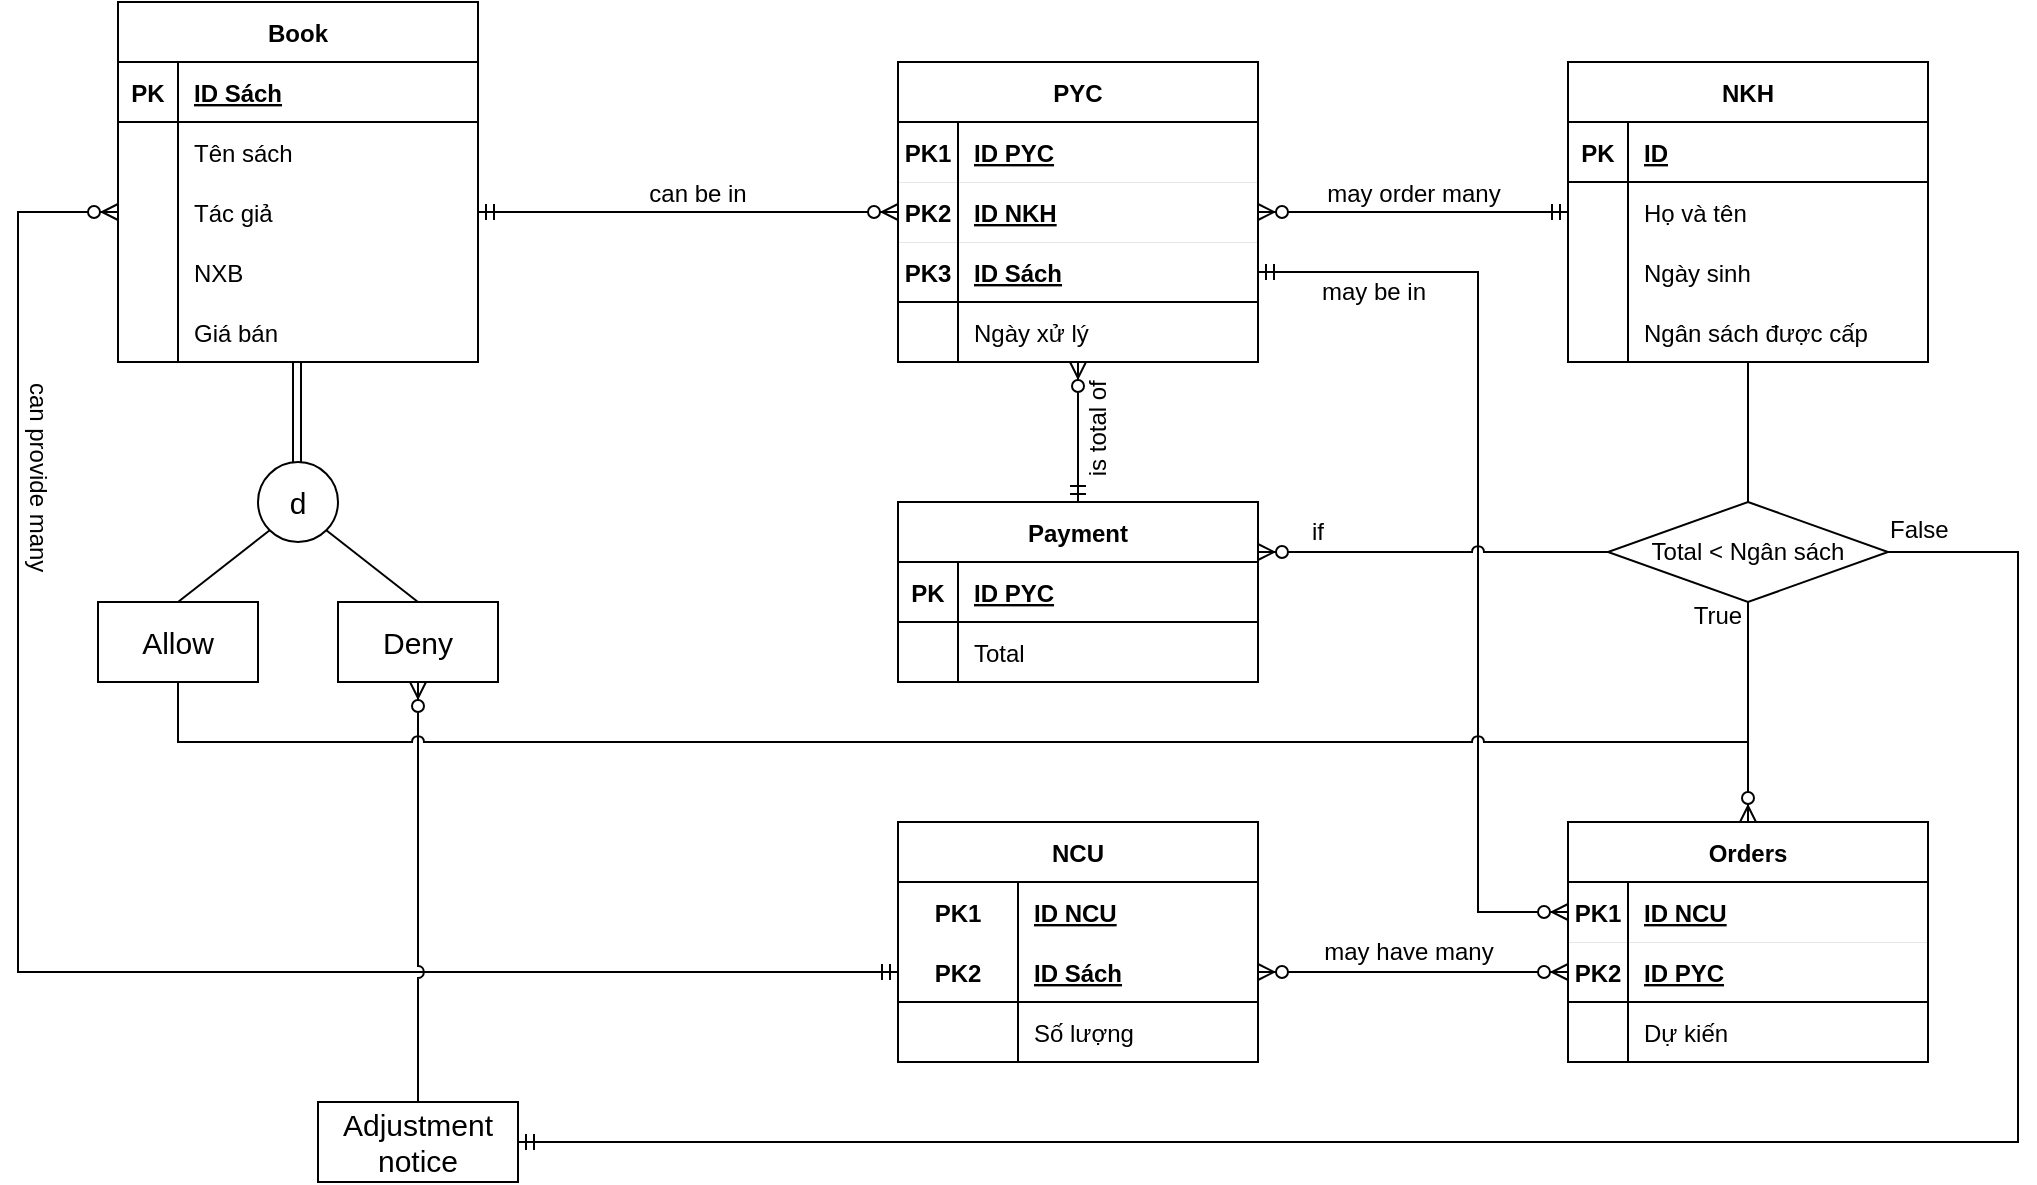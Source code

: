 <mxfile version="20.3.6" type="onedrive"><diagram id="YtW6Hz7VPlJd1UiVnKTn" name="Page-1"><mxGraphModel grid="1" page="1" gridSize="10" guides="1" tooltips="1" connect="1" arrows="1" fold="1" pageScale="1" pageWidth="850" pageHeight="1100" math="0" shadow="0"><root><mxCell id="0"/><mxCell id="1" parent="0"/><mxCell id="SeZq-7tS1IgLy3qyABCu-21" value="PYC" style="shape=table;startSize=30;container=1;collapsible=1;childLayout=tableLayout;fixedRows=1;rowLines=0;fontStyle=1;align=center;resizeLast=1;" vertex="1" parent="1"><mxGeometry x="350" y="170" width="180" height="150" as="geometry"/></mxCell><mxCell id="SeZq-7tS1IgLy3qyABCu-109" value="" style="shape=tableRow;horizontal=0;startSize=0;swimlaneHead=0;swimlaneBody=0;fillColor=none;collapsible=0;dropTarget=0;points=[[0,0.5],[1,0.5]];portConstraint=eastwest;top=0;left=0;right=0;bottom=1;strokeWidth=0;" vertex="1" parent="SeZq-7tS1IgLy3qyABCu-21"><mxGeometry y="30" width="180" height="30" as="geometry"/></mxCell><mxCell id="SeZq-7tS1IgLy3qyABCu-110" value="PK1" style="shape=partialRectangle;connectable=0;fillColor=none;top=0;left=0;bottom=0;right=0;fontStyle=1;overflow=hidden;" vertex="1" parent="SeZq-7tS1IgLy3qyABCu-109"><mxGeometry width="30" height="30" as="geometry"><mxRectangle width="30" height="30" as="alternateBounds"/></mxGeometry></mxCell><mxCell id="SeZq-7tS1IgLy3qyABCu-111" value="ID PYC" style="shape=partialRectangle;connectable=0;fillColor=none;top=0;left=0;bottom=0;right=0;align=left;spacingLeft=6;fontStyle=5;overflow=hidden;" vertex="1" parent="SeZq-7tS1IgLy3qyABCu-109"><mxGeometry x="30" width="150" height="30" as="geometry"><mxRectangle width="150" height="30" as="alternateBounds"/></mxGeometry></mxCell><mxCell id="SeZq-7tS1IgLy3qyABCu-22" value="" style="shape=tableRow;horizontal=0;startSize=0;swimlaneHead=0;swimlaneBody=0;fillColor=none;collapsible=0;dropTarget=0;points=[[0,0.5],[1,0.5]];portConstraint=eastwest;top=0;left=0;right=0;bottom=1;strokeWidth=0;" vertex="1" parent="SeZq-7tS1IgLy3qyABCu-21"><mxGeometry y="60" width="180" height="30" as="geometry"/></mxCell><mxCell id="SeZq-7tS1IgLy3qyABCu-23" value="PK2" style="shape=partialRectangle;connectable=0;fillColor=none;top=0;left=0;bottom=0;right=0;fontStyle=1;overflow=hidden;" vertex="1" parent="SeZq-7tS1IgLy3qyABCu-22"><mxGeometry width="30" height="30" as="geometry"><mxRectangle width="30" height="30" as="alternateBounds"/></mxGeometry></mxCell><mxCell id="SeZq-7tS1IgLy3qyABCu-24" value="ID NKH" style="shape=partialRectangle;connectable=0;fillColor=none;top=0;left=0;bottom=0;right=0;align=left;spacingLeft=6;fontStyle=5;overflow=hidden;" vertex="1" parent="SeZq-7tS1IgLy3qyABCu-22"><mxGeometry x="30" width="150" height="30" as="geometry"><mxRectangle width="150" height="30" as="alternateBounds"/></mxGeometry></mxCell><mxCell id="SeZq-7tS1IgLy3qyABCu-93" value="" style="shape=tableRow;horizontal=0;startSize=0;swimlaneHead=0;swimlaneBody=0;fillColor=none;collapsible=0;dropTarget=0;points=[[0,0.5],[1,0.5]];portConstraint=eastwest;top=0;left=0;right=0;bottom=1;strokeWidth=1;" vertex="1" parent="SeZq-7tS1IgLy3qyABCu-21"><mxGeometry y="90" width="180" height="30" as="geometry"/></mxCell><mxCell id="SeZq-7tS1IgLy3qyABCu-94" value="PK3" style="shape=partialRectangle;connectable=0;fillColor=none;top=0;left=0;bottom=0;right=0;fontStyle=1;overflow=hidden;strokeWidth=0;" vertex="1" parent="SeZq-7tS1IgLy3qyABCu-93"><mxGeometry width="30" height="30" as="geometry"><mxRectangle width="30" height="30" as="alternateBounds"/></mxGeometry></mxCell><mxCell id="SeZq-7tS1IgLy3qyABCu-95" value="ID Sách" style="shape=partialRectangle;connectable=0;fillColor=none;top=0;left=0;bottom=0;right=0;align=left;spacingLeft=6;fontStyle=5;overflow=hidden;strokeWidth=0;" vertex="1" parent="SeZq-7tS1IgLy3qyABCu-93"><mxGeometry x="30" width="150" height="30" as="geometry"><mxRectangle width="150" height="30" as="alternateBounds"/></mxGeometry></mxCell><mxCell id="SeZq-7tS1IgLy3qyABCu-25" value="" style="shape=tableRow;horizontal=0;startSize=0;swimlaneHead=0;swimlaneBody=0;fillColor=none;collapsible=0;dropTarget=0;points=[[0,0.5],[1,0.5]];portConstraint=eastwest;top=0;left=0;right=0;bottom=0;" vertex="1" parent="SeZq-7tS1IgLy3qyABCu-21"><mxGeometry y="120" width="180" height="30" as="geometry"/></mxCell><mxCell id="SeZq-7tS1IgLy3qyABCu-26" value="" style="shape=partialRectangle;connectable=0;fillColor=none;top=0;left=0;bottom=0;right=0;editable=1;overflow=hidden;" vertex="1" parent="SeZq-7tS1IgLy3qyABCu-25"><mxGeometry width="30" height="30" as="geometry"><mxRectangle width="30" height="30" as="alternateBounds"/></mxGeometry></mxCell><mxCell id="SeZq-7tS1IgLy3qyABCu-27" value="Ngày xử lý" style="shape=partialRectangle;connectable=0;fillColor=none;top=0;left=0;bottom=0;right=0;align=left;spacingLeft=6;overflow=hidden;" vertex="1" parent="SeZq-7tS1IgLy3qyABCu-25"><mxGeometry x="30" width="150" height="30" as="geometry"><mxRectangle width="150" height="30" as="alternateBounds"/></mxGeometry></mxCell><mxCell id="SeZq-7tS1IgLy3qyABCu-34" value="NKH" style="shape=table;startSize=30;container=1;collapsible=1;childLayout=tableLayout;fixedRows=1;rowLines=0;fontStyle=1;align=center;resizeLast=1;" vertex="1" parent="1"><mxGeometry x="685" y="170" width="180" height="150" as="geometry"/></mxCell><mxCell id="SeZq-7tS1IgLy3qyABCu-35" value="" style="shape=tableRow;horizontal=0;startSize=0;swimlaneHead=0;swimlaneBody=0;fillColor=none;collapsible=0;dropTarget=0;points=[[0,0.5],[1,0.5]];portConstraint=eastwest;top=0;left=0;right=0;bottom=1;" vertex="1" parent="SeZq-7tS1IgLy3qyABCu-34"><mxGeometry y="30" width="180" height="30" as="geometry"/></mxCell><mxCell id="SeZq-7tS1IgLy3qyABCu-36" value="PK" style="shape=partialRectangle;connectable=0;fillColor=none;top=0;left=0;bottom=0;right=0;fontStyle=1;overflow=hidden;" vertex="1" parent="SeZq-7tS1IgLy3qyABCu-35"><mxGeometry width="30" height="30" as="geometry"><mxRectangle width="30" height="30" as="alternateBounds"/></mxGeometry></mxCell><mxCell id="SeZq-7tS1IgLy3qyABCu-37" value="ID" style="shape=partialRectangle;connectable=0;fillColor=none;top=0;left=0;bottom=0;right=0;align=left;spacingLeft=6;fontStyle=5;overflow=hidden;" vertex="1" parent="SeZq-7tS1IgLy3qyABCu-35"><mxGeometry x="30" width="150" height="30" as="geometry"><mxRectangle width="150" height="30" as="alternateBounds"/></mxGeometry></mxCell><mxCell id="SeZq-7tS1IgLy3qyABCu-38" value="" style="shape=tableRow;horizontal=0;startSize=0;swimlaneHead=0;swimlaneBody=0;fillColor=none;collapsible=0;dropTarget=0;points=[[0,0.5],[1,0.5]];portConstraint=eastwest;top=0;left=0;right=0;bottom=0;" vertex="1" parent="SeZq-7tS1IgLy3qyABCu-34"><mxGeometry y="60" width="180" height="30" as="geometry"/></mxCell><mxCell id="SeZq-7tS1IgLy3qyABCu-39" value="" style="shape=partialRectangle;connectable=0;fillColor=none;top=0;left=0;bottom=0;right=0;editable=1;overflow=hidden;" vertex="1" parent="SeZq-7tS1IgLy3qyABCu-38"><mxGeometry width="30" height="30" as="geometry"><mxRectangle width="30" height="30" as="alternateBounds"/></mxGeometry></mxCell><mxCell id="SeZq-7tS1IgLy3qyABCu-40" value="Họ và tên" style="shape=partialRectangle;connectable=0;fillColor=none;top=0;left=0;bottom=0;right=0;align=left;spacingLeft=6;overflow=hidden;" vertex="1" parent="SeZq-7tS1IgLy3qyABCu-38"><mxGeometry x="30" width="150" height="30" as="geometry"><mxRectangle width="150" height="30" as="alternateBounds"/></mxGeometry></mxCell><mxCell id="SeZq-7tS1IgLy3qyABCu-41" value="" style="shape=tableRow;horizontal=0;startSize=0;swimlaneHead=0;swimlaneBody=0;fillColor=none;collapsible=0;dropTarget=0;points=[[0,0.5],[1,0.5]];portConstraint=eastwest;top=0;left=0;right=0;bottom=0;" vertex="1" parent="SeZq-7tS1IgLy3qyABCu-34"><mxGeometry y="90" width="180" height="30" as="geometry"/></mxCell><mxCell id="SeZq-7tS1IgLy3qyABCu-42" value="" style="shape=partialRectangle;connectable=0;fillColor=none;top=0;left=0;bottom=0;right=0;editable=1;overflow=hidden;" vertex="1" parent="SeZq-7tS1IgLy3qyABCu-41"><mxGeometry width="30" height="30" as="geometry"><mxRectangle width="30" height="30" as="alternateBounds"/></mxGeometry></mxCell><mxCell id="SeZq-7tS1IgLy3qyABCu-43" value="Ngày sinh" style="shape=partialRectangle;connectable=0;fillColor=none;top=0;left=0;bottom=0;right=0;align=left;spacingLeft=6;overflow=hidden;" vertex="1" parent="SeZq-7tS1IgLy3qyABCu-41"><mxGeometry x="30" width="150" height="30" as="geometry"><mxRectangle width="150" height="30" as="alternateBounds"/></mxGeometry></mxCell><mxCell id="SeZq-7tS1IgLy3qyABCu-74" value="" style="shape=tableRow;horizontal=0;startSize=0;swimlaneHead=0;swimlaneBody=0;fillColor=none;collapsible=0;dropTarget=0;points=[[0,0.5],[1,0.5]];portConstraint=eastwest;top=0;left=0;right=0;bottom=0;" vertex="1" parent="SeZq-7tS1IgLy3qyABCu-34"><mxGeometry y="120" width="180" height="30" as="geometry"/></mxCell><mxCell id="SeZq-7tS1IgLy3qyABCu-75" value="" style="shape=partialRectangle;connectable=0;fillColor=none;top=0;left=0;bottom=0;right=0;editable=1;overflow=hidden;" vertex="1" parent="SeZq-7tS1IgLy3qyABCu-74"><mxGeometry width="30" height="30" as="geometry"><mxRectangle width="30" height="30" as="alternateBounds"/></mxGeometry></mxCell><mxCell id="SeZq-7tS1IgLy3qyABCu-76" value="Ngân sách được cấp" style="shape=partialRectangle;connectable=0;fillColor=none;top=0;left=0;bottom=0;right=0;align=left;spacingLeft=6;overflow=hidden;" vertex="1" parent="SeZq-7tS1IgLy3qyABCu-74"><mxGeometry x="30" width="150" height="30" as="geometry"><mxRectangle width="150" height="30" as="alternateBounds"/></mxGeometry></mxCell><mxCell id="SeZq-7tS1IgLy3qyABCu-73" value="" style="edgeStyle=entityRelationEdgeStyle;fontSize=12;html=1;endArrow=ERzeroToMany;startArrow=ERmandOne;rounded=0;entryX=1;entryY=0.5;entryDx=0;entryDy=0;exitX=0;exitY=0.5;exitDx=0;exitDy=0;" edge="1" parent="1" source="SeZq-7tS1IgLy3qyABCu-38" target="SeZq-7tS1IgLy3qyABCu-22"><mxGeometry width="100" height="100" relative="1" as="geometry"><mxPoint x="640" y="460" as="sourcePoint"/><mxPoint x="520" y="280" as="targetPoint"/></mxGeometry></mxCell><mxCell id="SeZq-7tS1IgLy3qyABCu-112" value="" style="edgeStyle=entityRelationEdgeStyle;fontSize=12;html=1;endArrow=ERzeroToMany;startArrow=ERmandOne;rounded=0;entryX=0;entryY=0.5;entryDx=0;entryDy=0;exitX=1;exitY=0.5;exitDx=0;exitDy=0;" edge="1" parent="1" source="SeZq-7tS1IgLy3qyABCu-255" target="SeZq-7tS1IgLy3qyABCu-22"><mxGeometry width="100" height="100" relative="1" as="geometry"><mxPoint x="280" y="165" as="sourcePoint"/><mxPoint x="180" y="255" as="targetPoint"/></mxGeometry></mxCell><mxCell id="SeZq-7tS1IgLy3qyABCu-115" value="" style="shape=link;html=1;rounded=0;" edge="1" parent="1"><mxGeometry width="100" relative="1" as="geometry"><mxPoint x="49.5" y="370" as="sourcePoint"/><mxPoint x="49.5" y="320" as="targetPoint"/></mxGeometry></mxCell><mxCell id="SeZq-7tS1IgLy3qyABCu-119" value="" style="ellipse;whiteSpace=wrap;html=1;aspect=fixed;strokeWidth=1;" vertex="1" parent="1"><mxGeometry x="30" y="370" width="40" height="40" as="geometry"/></mxCell><mxCell id="SeZq-7tS1IgLy3qyABCu-120" value="&lt;font style=&quot;font-size: 15px;&quot;&gt;d&lt;/font&gt;" style="text;html=1;strokeColor=none;fillColor=none;align=center;verticalAlign=middle;whiteSpace=wrap;rounded=0;strokeWidth=1;" vertex="1" parent="1"><mxGeometry x="45" y="375" width="10" height="30" as="geometry"/></mxCell><UserObject label="Allow" treeRoot="1" id="SeZq-7tS1IgLy3qyABCu-127"><mxCell style="whiteSpace=wrap;html=1;align=center;treeFolding=1;treeMoving=1;newEdgeStyle={&quot;edgeStyle&quot;:&quot;elbowEdgeStyle&quot;,&quot;startArrow&quot;:&quot;none&quot;,&quot;endArrow&quot;:&quot;none&quot;};strokeWidth=1;fontSize=15;" vertex="1" parent="1"><mxGeometry x="-50" y="440" width="80" height="40" as="geometry"/></mxCell></UserObject><UserObject label="Deny" treeRoot="1" id="SeZq-7tS1IgLy3qyABCu-128"><mxCell style="whiteSpace=wrap;html=1;align=center;treeFolding=1;treeMoving=1;newEdgeStyle={&quot;edgeStyle&quot;:&quot;elbowEdgeStyle&quot;,&quot;startArrow&quot;:&quot;none&quot;,&quot;endArrow&quot;:&quot;none&quot;};strokeWidth=1;fontSize=15;" vertex="1" parent="1"><mxGeometry x="70" y="440" width="80" height="40" as="geometry"/></mxCell></UserObject><mxCell id="SeZq-7tS1IgLy3qyABCu-131" value="" style="endArrow=none;html=1;rounded=0;fontSize=15;entryX=0;entryY=1;entryDx=0;entryDy=0;exitX=0.5;exitY=0;exitDx=0;exitDy=0;" edge="1" parent="1" source="SeZq-7tS1IgLy3qyABCu-127" target="SeZq-7tS1IgLy3qyABCu-119"><mxGeometry width="50" height="50" relative="1" as="geometry"><mxPoint x="-10" y="455" as="sourcePoint"/><mxPoint x="40" y="405" as="targetPoint"/></mxGeometry></mxCell><mxCell id="SeZq-7tS1IgLy3qyABCu-132" value="" style="endArrow=none;html=1;rounded=0;fontSize=15;entryX=1;entryY=1;entryDx=0;entryDy=0;exitX=0.5;exitY=0;exitDx=0;exitDy=0;" edge="1" parent="1" source="SeZq-7tS1IgLy3qyABCu-128" target="SeZq-7tS1IgLy3qyABCu-119"><mxGeometry width="50" height="50" relative="1" as="geometry"><mxPoint y="450" as="sourcePoint"/><mxPoint x="45.858" y="414.142" as="targetPoint"/></mxGeometry></mxCell><mxCell id="SeZq-7tS1IgLy3qyABCu-248" value="Book" style="shape=table;startSize=30;container=1;collapsible=1;childLayout=tableLayout;fixedRows=1;rowLines=0;fontStyle=1;align=center;resizeLast=1;strokeWidth=1;fontSize=12;" vertex="1" parent="1"><mxGeometry x="-40" y="140" width="180" height="180" as="geometry"/></mxCell><mxCell id="SeZq-7tS1IgLy3qyABCu-249" value="" style="shape=tableRow;horizontal=0;startSize=0;swimlaneHead=0;swimlaneBody=0;fillColor=none;collapsible=0;dropTarget=0;points=[[0,0.5],[1,0.5]];portConstraint=eastwest;top=0;left=0;right=0;bottom=1;strokeWidth=1;fontSize=15;" vertex="1" parent="SeZq-7tS1IgLy3qyABCu-248"><mxGeometry y="30" width="180" height="30" as="geometry"/></mxCell><mxCell id="SeZq-7tS1IgLy3qyABCu-250" value="PK" style="shape=partialRectangle;connectable=0;fillColor=none;top=0;left=0;bottom=0;right=0;fontStyle=1;overflow=hidden;strokeWidth=1;fontSize=12;" vertex="1" parent="SeZq-7tS1IgLy3qyABCu-249"><mxGeometry width="30" height="30" as="geometry"><mxRectangle width="30" height="30" as="alternateBounds"/></mxGeometry></mxCell><mxCell id="SeZq-7tS1IgLy3qyABCu-251" value="ID Sách" style="shape=partialRectangle;connectable=0;fillColor=none;top=0;left=0;bottom=0;right=0;align=left;spacingLeft=6;fontStyle=5;overflow=hidden;strokeWidth=1;fontSize=12;" vertex="1" parent="SeZq-7tS1IgLy3qyABCu-249"><mxGeometry x="30" width="150" height="30" as="geometry"><mxRectangle width="150" height="30" as="alternateBounds"/></mxGeometry></mxCell><mxCell id="SeZq-7tS1IgLy3qyABCu-252" value="" style="shape=tableRow;horizontal=0;startSize=0;swimlaneHead=0;swimlaneBody=0;fillColor=none;collapsible=0;dropTarget=0;points=[[0,0.5],[1,0.5]];portConstraint=eastwest;top=0;left=0;right=0;bottom=0;strokeWidth=1;fontSize=15;" vertex="1" parent="SeZq-7tS1IgLy3qyABCu-248"><mxGeometry y="60" width="180" height="30" as="geometry"/></mxCell><mxCell id="SeZq-7tS1IgLy3qyABCu-253" value="" style="shape=partialRectangle;connectable=0;fillColor=none;top=0;left=0;bottom=0;right=0;editable=1;overflow=hidden;strokeWidth=1;fontSize=12;" vertex="1" parent="SeZq-7tS1IgLy3qyABCu-252"><mxGeometry width="30" height="30" as="geometry"><mxRectangle width="30" height="30" as="alternateBounds"/></mxGeometry></mxCell><mxCell id="SeZq-7tS1IgLy3qyABCu-254" value="Tên sách" style="shape=partialRectangle;connectable=0;fillColor=none;top=0;left=0;bottom=0;right=0;align=left;spacingLeft=6;overflow=hidden;strokeWidth=1;fontSize=12;" vertex="1" parent="SeZq-7tS1IgLy3qyABCu-252"><mxGeometry x="30" width="150" height="30" as="geometry"><mxRectangle width="150" height="30" as="alternateBounds"/></mxGeometry></mxCell><mxCell id="SeZq-7tS1IgLy3qyABCu-255" value="" style="shape=tableRow;horizontal=0;startSize=0;swimlaneHead=0;swimlaneBody=0;fillColor=none;collapsible=0;dropTarget=0;points=[[0,0.5],[1,0.5]];portConstraint=eastwest;top=0;left=0;right=0;bottom=0;strokeWidth=1;fontSize=15;" vertex="1" parent="SeZq-7tS1IgLy3qyABCu-248"><mxGeometry y="90" width="180" height="30" as="geometry"/></mxCell><mxCell id="SeZq-7tS1IgLy3qyABCu-256" value="" style="shape=partialRectangle;connectable=0;fillColor=none;top=0;left=0;bottom=0;right=0;editable=1;overflow=hidden;strokeWidth=1;fontSize=12;" vertex="1" parent="SeZq-7tS1IgLy3qyABCu-255"><mxGeometry width="30" height="30" as="geometry"><mxRectangle width="30" height="30" as="alternateBounds"/></mxGeometry></mxCell><mxCell id="SeZq-7tS1IgLy3qyABCu-257" value="Tác giả" style="shape=partialRectangle;connectable=0;fillColor=none;top=0;left=0;bottom=0;right=0;align=left;spacingLeft=6;overflow=hidden;strokeWidth=1;fontSize=12;" vertex="1" parent="SeZq-7tS1IgLy3qyABCu-255"><mxGeometry x="30" width="150" height="30" as="geometry"><mxRectangle width="150" height="30" as="alternateBounds"/></mxGeometry></mxCell><mxCell id="SeZq-7tS1IgLy3qyABCu-258" value="" style="shape=tableRow;horizontal=0;startSize=0;swimlaneHead=0;swimlaneBody=0;fillColor=none;collapsible=0;dropTarget=0;points=[[0,0.5],[1,0.5]];portConstraint=eastwest;top=0;left=0;right=0;bottom=0;strokeWidth=1;fontSize=15;" vertex="1" parent="SeZq-7tS1IgLy3qyABCu-248"><mxGeometry y="120" width="180" height="30" as="geometry"/></mxCell><mxCell id="SeZq-7tS1IgLy3qyABCu-259" value="" style="shape=partialRectangle;connectable=0;fillColor=none;top=0;left=0;bottom=0;right=0;editable=1;overflow=hidden;strokeWidth=1;fontSize=12;" vertex="1" parent="SeZq-7tS1IgLy3qyABCu-258"><mxGeometry width="30" height="30" as="geometry"><mxRectangle width="30" height="30" as="alternateBounds"/></mxGeometry></mxCell><mxCell id="SeZq-7tS1IgLy3qyABCu-260" value="NXB" style="shape=partialRectangle;connectable=0;fillColor=none;top=0;left=0;bottom=0;right=0;align=left;spacingLeft=6;overflow=hidden;strokeWidth=1;fontSize=12;" vertex="1" parent="SeZq-7tS1IgLy3qyABCu-258"><mxGeometry x="30" width="150" height="30" as="geometry"><mxRectangle width="150" height="30" as="alternateBounds"/></mxGeometry></mxCell><mxCell id="SeZq-7tS1IgLy3qyABCu-264" value="" style="shape=tableRow;horizontal=0;startSize=0;swimlaneHead=0;swimlaneBody=0;fillColor=none;collapsible=0;dropTarget=0;points=[[0,0.5],[1,0.5]];portConstraint=eastwest;top=0;left=0;right=0;bottom=0;strokeWidth=1;fontSize=15;" vertex="1" parent="SeZq-7tS1IgLy3qyABCu-248"><mxGeometry y="150" width="180" height="30" as="geometry"/></mxCell><mxCell id="SeZq-7tS1IgLy3qyABCu-265" value="" style="shape=partialRectangle;connectable=0;fillColor=none;top=0;left=0;bottom=0;right=0;editable=1;overflow=hidden;strokeWidth=1;fontSize=12;" vertex="1" parent="SeZq-7tS1IgLy3qyABCu-264"><mxGeometry width="30" height="30" as="geometry"><mxRectangle width="30" height="30" as="alternateBounds"/></mxGeometry></mxCell><mxCell id="SeZq-7tS1IgLy3qyABCu-266" value="Giá bán" style="shape=partialRectangle;connectable=0;fillColor=none;top=0;left=0;bottom=0;right=0;align=left;spacingLeft=6;overflow=hidden;strokeWidth=1;fontSize=12;" vertex="1" parent="SeZq-7tS1IgLy3qyABCu-264"><mxGeometry x="30" width="150" height="30" as="geometry"><mxRectangle width="150" height="30" as="alternateBounds"/></mxGeometry></mxCell><mxCell id="SeZq-7tS1IgLy3qyABCu-282" value="Payment" style="shape=table;startSize=30;container=1;collapsible=1;childLayout=tableLayout;fixedRows=1;rowLines=0;fontStyle=1;align=center;resizeLast=1;" vertex="1" parent="1"><mxGeometry x="350" y="390" width="180" height="90" as="geometry"/></mxCell><mxCell id="SeZq-7tS1IgLy3qyABCu-283" value="" style="shape=tableRow;horizontal=0;startSize=0;swimlaneHead=0;swimlaneBody=0;fillColor=none;collapsible=0;dropTarget=0;points=[[0,0.5],[1,0.5]];portConstraint=eastwest;top=0;left=0;right=0;bottom=1;" vertex="1" parent="SeZq-7tS1IgLy3qyABCu-282"><mxGeometry y="30" width="180" height="30" as="geometry"/></mxCell><mxCell id="SeZq-7tS1IgLy3qyABCu-284" value="PK" style="shape=partialRectangle;connectable=0;fillColor=none;top=0;left=0;bottom=0;right=0;fontStyle=1;overflow=hidden;" vertex="1" parent="SeZq-7tS1IgLy3qyABCu-283"><mxGeometry width="30" height="30" as="geometry"><mxRectangle width="30" height="30" as="alternateBounds"/></mxGeometry></mxCell><mxCell id="SeZq-7tS1IgLy3qyABCu-285" value="ID PYC" style="shape=partialRectangle;connectable=0;fillColor=none;top=0;left=0;bottom=0;right=0;align=left;spacingLeft=6;fontStyle=5;overflow=hidden;" vertex="1" parent="SeZq-7tS1IgLy3qyABCu-283"><mxGeometry x="30" width="150" height="30" as="geometry"><mxRectangle width="150" height="30" as="alternateBounds"/></mxGeometry></mxCell><mxCell id="SeZq-7tS1IgLy3qyABCu-286" value="" style="shape=tableRow;horizontal=0;startSize=0;swimlaneHead=0;swimlaneBody=0;fillColor=none;collapsible=0;dropTarget=0;points=[[0,0.5],[1,0.5]];portConstraint=eastwest;top=0;left=0;right=0;bottom=0;" vertex="1" parent="SeZq-7tS1IgLy3qyABCu-282"><mxGeometry y="60" width="180" height="30" as="geometry"/></mxCell><mxCell id="SeZq-7tS1IgLy3qyABCu-287" value="" style="shape=partialRectangle;connectable=0;fillColor=none;top=0;left=0;bottom=0;right=0;editable=1;overflow=hidden;" vertex="1" parent="SeZq-7tS1IgLy3qyABCu-286"><mxGeometry width="30" height="30" as="geometry"><mxRectangle width="30" height="30" as="alternateBounds"/></mxGeometry></mxCell><mxCell id="SeZq-7tS1IgLy3qyABCu-288" value="Total" style="shape=partialRectangle;connectable=0;fillColor=none;top=0;left=0;bottom=0;right=0;align=left;spacingLeft=6;overflow=hidden;" vertex="1" parent="SeZq-7tS1IgLy3qyABCu-286"><mxGeometry x="30" width="150" height="30" as="geometry"><mxRectangle width="150" height="30" as="alternateBounds"/></mxGeometry></mxCell><mxCell id="HEJrpJEeOpjJeodpVyuB-3" value="" style="fontSize=12;html=1;endArrow=ERzeroToMany;startArrow=ERmandOne;rounded=0;" edge="1" parent="1" source="SeZq-7tS1IgLy3qyABCu-282" target="SeZq-7tS1IgLy3qyABCu-25"><mxGeometry width="100" height="100" relative="1" as="geometry"><mxPoint x="460" y="390" as="sourcePoint"/><mxPoint x="560" y="290" as="targetPoint"/></mxGeometry></mxCell><mxCell id="HEJrpJEeOpjJeodpVyuB-4" value="Orders" style="shape=table;startSize=30;container=1;collapsible=1;childLayout=tableLayout;fixedRows=1;rowLines=0;fontStyle=1;align=center;resizeLast=1;" vertex="1" parent="1"><mxGeometry x="685" y="550" width="180" height="120" as="geometry"/></mxCell><mxCell id="HEJrpJEeOpjJeodpVyuB-5" value="" style="shape=tableRow;horizontal=0;startSize=0;swimlaneHead=0;swimlaneBody=0;fillColor=none;collapsible=0;dropTarget=0;points=[[0,0.5],[1,0.5]];portConstraint=eastwest;top=0;left=0;right=0;bottom=1;strokeWidth=0;" vertex="1" parent="HEJrpJEeOpjJeodpVyuB-4"><mxGeometry y="30" width="180" height="30" as="geometry"/></mxCell><mxCell id="HEJrpJEeOpjJeodpVyuB-6" value="PK1" style="shape=partialRectangle;connectable=0;fillColor=none;top=0;left=0;bottom=0;right=0;fontStyle=1;overflow=hidden;" vertex="1" parent="HEJrpJEeOpjJeodpVyuB-5"><mxGeometry width="30" height="30" as="geometry"><mxRectangle width="30" height="30" as="alternateBounds"/></mxGeometry></mxCell><mxCell id="HEJrpJEeOpjJeodpVyuB-7" value="ID NCU" style="shape=partialRectangle;connectable=0;fillColor=none;top=0;left=0;bottom=0;right=0;align=left;spacingLeft=6;fontStyle=5;overflow=hidden;" vertex="1" parent="HEJrpJEeOpjJeodpVyuB-5"><mxGeometry x="30" width="150" height="30" as="geometry"><mxRectangle width="150" height="30" as="alternateBounds"/></mxGeometry></mxCell><mxCell id="GKo3kB0gJR7t5JV6bDPZ-1" value="" style="shape=tableRow;horizontal=0;startSize=0;swimlaneHead=0;swimlaneBody=0;fillColor=none;collapsible=0;dropTarget=0;points=[[0,0.5],[1,0.5]];portConstraint=eastwest;top=0;left=0;right=0;bottom=1;" vertex="1" parent="HEJrpJEeOpjJeodpVyuB-4"><mxGeometry y="60" width="180" height="30" as="geometry"/></mxCell><mxCell id="GKo3kB0gJR7t5JV6bDPZ-2" value="PK2" style="shape=partialRectangle;connectable=0;fillColor=none;top=0;left=0;bottom=0;right=0;fontStyle=1;overflow=hidden;" vertex="1" parent="GKo3kB0gJR7t5JV6bDPZ-1"><mxGeometry width="30" height="30" as="geometry"><mxRectangle width="30" height="30" as="alternateBounds"/></mxGeometry></mxCell><mxCell id="GKo3kB0gJR7t5JV6bDPZ-3" value="ID PYC" style="shape=partialRectangle;connectable=0;fillColor=none;top=0;left=0;bottom=0;right=0;align=left;spacingLeft=6;fontStyle=5;overflow=hidden;" vertex="1" parent="GKo3kB0gJR7t5JV6bDPZ-1"><mxGeometry x="30" width="150" height="30" as="geometry"><mxRectangle width="150" height="30" as="alternateBounds"/></mxGeometry></mxCell><mxCell id="HEJrpJEeOpjJeodpVyuB-11" value="" style="shape=tableRow;horizontal=0;startSize=0;swimlaneHead=0;swimlaneBody=0;fillColor=none;collapsible=0;dropTarget=0;points=[[0,0.5],[1,0.5]];portConstraint=eastwest;top=0;left=0;right=0;bottom=0;" vertex="1" parent="HEJrpJEeOpjJeodpVyuB-4"><mxGeometry y="90" width="180" height="30" as="geometry"/></mxCell><mxCell id="HEJrpJEeOpjJeodpVyuB-12" value="" style="shape=partialRectangle;connectable=0;fillColor=none;top=0;left=0;bottom=0;right=0;editable=1;overflow=hidden;" vertex="1" parent="HEJrpJEeOpjJeodpVyuB-11"><mxGeometry width="30" height="30" as="geometry"><mxRectangle width="30" height="30" as="alternateBounds"/></mxGeometry></mxCell><mxCell id="HEJrpJEeOpjJeodpVyuB-13" value="Dự kiến" style="shape=partialRectangle;connectable=0;fillColor=none;top=0;left=0;bottom=0;right=0;align=left;spacingLeft=6;overflow=hidden;" vertex="1" parent="HEJrpJEeOpjJeodpVyuB-11"><mxGeometry x="30" width="150" height="30" as="geometry"><mxRectangle width="150" height="30" as="alternateBounds"/></mxGeometry></mxCell><mxCell id="HEJrpJEeOpjJeodpVyuB-17" value="NCU" style="shape=table;startSize=30;container=1;collapsible=1;childLayout=tableLayout;fixedRows=1;rowLines=0;fontStyle=1;align=center;resizeLast=1;" vertex="1" parent="1"><mxGeometry x="350" y="550" width="180" height="120" as="geometry"/></mxCell><mxCell id="HEJrpJEeOpjJeodpVyuB-18" value="" style="shape=tableRow;horizontal=0;startSize=0;swimlaneHead=0;swimlaneBody=0;fillColor=none;collapsible=0;dropTarget=0;points=[[0,0.5],[1,0.5]];portConstraint=eastwest;top=0;left=0;right=0;bottom=0;" vertex="1" parent="HEJrpJEeOpjJeodpVyuB-17"><mxGeometry y="30" width="180" height="30" as="geometry"/></mxCell><mxCell id="HEJrpJEeOpjJeodpVyuB-19" value="PK1" style="shape=partialRectangle;connectable=0;fillColor=none;top=0;left=0;bottom=0;right=0;fontStyle=1;overflow=hidden;" vertex="1" parent="HEJrpJEeOpjJeodpVyuB-18"><mxGeometry width="60" height="30" as="geometry"><mxRectangle width="60" height="30" as="alternateBounds"/></mxGeometry></mxCell><mxCell id="HEJrpJEeOpjJeodpVyuB-20" value="ID NCU" style="shape=partialRectangle;connectable=0;fillColor=none;top=0;left=0;bottom=0;right=0;align=left;spacingLeft=6;fontStyle=5;overflow=hidden;" vertex="1" parent="HEJrpJEeOpjJeodpVyuB-18"><mxGeometry x="60" width="120" height="30" as="geometry"><mxRectangle width="120" height="30" as="alternateBounds"/></mxGeometry></mxCell><mxCell id="HEJrpJEeOpjJeodpVyuB-21" value="" style="shape=tableRow;horizontal=0;startSize=0;swimlaneHead=0;swimlaneBody=0;fillColor=none;collapsible=0;dropTarget=0;points=[[0,0.5],[1,0.5]];portConstraint=eastwest;top=0;left=0;right=0;bottom=1;" vertex="1" parent="HEJrpJEeOpjJeodpVyuB-17"><mxGeometry y="60" width="180" height="30" as="geometry"/></mxCell><mxCell id="HEJrpJEeOpjJeodpVyuB-22" value="PK2" style="shape=partialRectangle;connectable=0;fillColor=none;top=0;left=0;bottom=0;right=0;fontStyle=1;overflow=hidden;" vertex="1" parent="HEJrpJEeOpjJeodpVyuB-21"><mxGeometry width="60" height="30" as="geometry"><mxRectangle width="60" height="30" as="alternateBounds"/></mxGeometry></mxCell><mxCell id="HEJrpJEeOpjJeodpVyuB-23" value="ID Sách" style="shape=partialRectangle;connectable=0;fillColor=none;top=0;left=0;bottom=0;right=0;align=left;spacingLeft=6;fontStyle=5;overflow=hidden;" vertex="1" parent="HEJrpJEeOpjJeodpVyuB-21"><mxGeometry x="60" width="120" height="30" as="geometry"><mxRectangle width="120" height="30" as="alternateBounds"/></mxGeometry></mxCell><mxCell id="HEJrpJEeOpjJeodpVyuB-24" value="" style="shape=tableRow;horizontal=0;startSize=0;swimlaneHead=0;swimlaneBody=0;fillColor=none;collapsible=0;dropTarget=0;points=[[0,0.5],[1,0.5]];portConstraint=eastwest;top=0;left=0;right=0;bottom=0;" vertex="1" parent="HEJrpJEeOpjJeodpVyuB-17"><mxGeometry y="90" width="180" height="30" as="geometry"/></mxCell><mxCell id="HEJrpJEeOpjJeodpVyuB-25" value="" style="shape=partialRectangle;connectable=0;fillColor=none;top=0;left=0;bottom=0;right=0;editable=1;overflow=hidden;" vertex="1" parent="HEJrpJEeOpjJeodpVyuB-24"><mxGeometry width="60" height="30" as="geometry"><mxRectangle width="60" height="30" as="alternateBounds"/></mxGeometry></mxCell><mxCell id="HEJrpJEeOpjJeodpVyuB-26" value="Số lượng" style="shape=partialRectangle;connectable=0;fillColor=none;top=0;left=0;bottom=0;right=0;align=left;spacingLeft=6;overflow=hidden;" vertex="1" parent="HEJrpJEeOpjJeodpVyuB-24"><mxGeometry x="60" width="120" height="30" as="geometry"><mxRectangle width="120" height="30" as="alternateBounds"/></mxGeometry></mxCell><mxCell id="HEJrpJEeOpjJeodpVyuB-31" value="" style="edgeStyle=elbowEdgeStyle;fontSize=12;html=1;endArrow=ERzeroToMany;startArrow=ERmandOne;rounded=0;exitX=0;exitY=0.5;exitDx=0;exitDy=0;entryX=0;entryY=0.5;entryDx=0;entryDy=0;" edge="1" parent="1" source="HEJrpJEeOpjJeodpVyuB-21" target="SeZq-7tS1IgLy3qyABCu-255"><mxGeometry width="100" height="100" relative="1" as="geometry"><mxPoint x="460" y="480" as="sourcePoint"/><mxPoint x="90" y="250" as="targetPoint"/><Array as="points"><mxPoint x="-90" y="430"/></Array></mxGeometry></mxCell><mxCell id="GKo3kB0gJR7t5JV6bDPZ-4" value="" style="edgeStyle=elbowEdgeStyle;fontSize=12;html=1;endArrow=ERzeroToMany;startArrow=ERmandOne;rounded=0;exitX=1;exitY=0.5;exitDx=0;exitDy=0;entryX=0;entryY=0.5;entryDx=0;entryDy=0;" edge="1" parent="1" source="SeZq-7tS1IgLy3qyABCu-93" target="HEJrpJEeOpjJeodpVyuB-5"><mxGeometry width="100" height="100" relative="1" as="geometry"><mxPoint x="370" y="530" as="sourcePoint"/><mxPoint x="470" y="430" as="targetPoint"/><Array as="points"><mxPoint x="640" y="440"/></Array></mxGeometry></mxCell><mxCell id="GKo3kB0gJR7t5JV6bDPZ-10" value="" style="edgeStyle=entityRelationEdgeStyle;fontSize=12;html=1;endArrow=ERzeroToMany;endFill=1;startArrow=ERzeroToMany;rounded=0;entryX=0;entryY=0.5;entryDx=0;entryDy=0;" edge="1" parent="1" source="HEJrpJEeOpjJeodpVyuB-21" target="GKo3kB0gJR7t5JV6bDPZ-1"><mxGeometry width="100" height="100" relative="1" as="geometry"><mxPoint x="370" y="530" as="sourcePoint"/><mxPoint x="470" y="430" as="targetPoint"/></mxGeometry></mxCell><mxCell id="GKo3kB0gJR7t5JV6bDPZ-11" value="may order many" style="text;html=1;strokeColor=none;fillColor=none;align=center;verticalAlign=middle;whiteSpace=wrap;rounded=0;strokeWidth=0;" vertex="1" parent="1"><mxGeometry x="562.5" y="221" width="90" height="30" as="geometry"/></mxCell><mxCell id="GKo3kB0gJR7t5JV6bDPZ-16" value="can be in" style="text;html=1;strokeColor=none;fillColor=none;align=center;verticalAlign=middle;whiteSpace=wrap;rounded=0;strokeWidth=0;" vertex="1" parent="1"><mxGeometry x="220" y="221" width="60" height="30" as="geometry"/></mxCell><mxCell id="GKo3kB0gJR7t5JV6bDPZ-17" value="can provide many" style="text;html=1;strokeColor=none;fillColor=none;align=center;verticalAlign=middle;whiteSpace=wrap;rounded=0;strokeWidth=0;rotation=90;" vertex="1" parent="1"><mxGeometry x="-130" y="365.62" width="100" height="24.38" as="geometry"/></mxCell><mxCell id="GKo3kB0gJR7t5JV6bDPZ-18" value="may have many" style="text;html=1;strokeColor=none;fillColor=none;align=center;verticalAlign=middle;whiteSpace=wrap;rounded=0;strokeWidth=0;" vertex="1" parent="1"><mxGeometry x="557.5" y="600" width="95" height="30" as="geometry"/></mxCell><mxCell id="GKo3kB0gJR7t5JV6bDPZ-20" value="Total &amp;lt; Ngân sách" style="rhombus;whiteSpace=wrap;html=1;strokeWidth=1;" vertex="1" parent="1"><mxGeometry x="705" y="390" width="140" height="50" as="geometry"/></mxCell><mxCell id="GKo3kB0gJR7t5JV6bDPZ-21" value="" style="fontSize=12;html=1;endArrow=ERzeroToMany;endFill=1;exitX=0;exitY=0.5;exitDx=0;exitDy=0;rounded=0;jumpStyle=arc;" edge="1" parent="1" source="GKo3kB0gJR7t5JV6bDPZ-20"><mxGeometry width="100" height="100" relative="1" as="geometry"><mxPoint x="300" y="500" as="sourcePoint"/><mxPoint x="530" y="415" as="targetPoint"/></mxGeometry></mxCell><mxCell id="GKo3kB0gJR7t5JV6bDPZ-35" value="" style="fontSize=12;html=1;endArrow=ERzeroToMany;endFill=1;rounded=0;jumpStyle=arc;entryX=0.5;entryY=1;entryDx=0;entryDy=0;exitX=0.5;exitY=0;exitDx=0;exitDy=0;" edge="1" parent="1" source="GKo3kB0gJR7t5JV6bDPZ-55" target="SeZq-7tS1IgLy3qyABCu-128"><mxGeometry width="100" height="100" relative="1" as="geometry"><mxPoint x="110" y="740" as="sourcePoint"/><mxPoint x="400" y="570" as="targetPoint"/></mxGeometry></mxCell><mxCell id="GKo3kB0gJR7t5JV6bDPZ-55" value="&lt;font style=&quot;font-size: 15px;&quot;&gt;Adjustment notice&lt;/font&gt;" style="whiteSpace=wrap;html=1;align=center;strokeWidth=1;" vertex="1" parent="1"><mxGeometry x="60" y="690" width="100" height="40" as="geometry"/></mxCell><mxCell id="GKo3kB0gJR7t5JV6bDPZ-56" value="" style="edgeStyle=orthogonalEdgeStyle;fontSize=12;html=1;endArrow=ERmandOne;rounded=0;jumpStyle=arc;entryX=1;entryY=0.5;entryDx=0;entryDy=0;exitX=1;exitY=0.5;exitDx=0;exitDy=0;" edge="1" parent="1" source="GKo3kB0gJR7t5JV6bDPZ-20" target="GKo3kB0gJR7t5JV6bDPZ-55"><mxGeometry width="100" height="100" relative="1" as="geometry"><mxPoint x="800" y="420" as="sourcePoint"/><mxPoint x="540" y="560" as="targetPoint"/><Array as="points"><mxPoint x="910" y="415"/><mxPoint x="910" y="710"/></Array></mxGeometry></mxCell><mxCell id="GKo3kB0gJR7t5JV6bDPZ-61" value="False" style="text;strokeColor=none;fillColor=none;spacingLeft=4;spacingRight=4;overflow=hidden;rotatable=0;points=[[0,0.5],[1,0.5]];portConstraint=eastwest;fontSize=12;strokeWidth=1;" vertex="1" parent="1"><mxGeometry x="840" y="390" width="40" height="30" as="geometry"/></mxCell><mxCell id="GKo3kB0gJR7t5JV6bDPZ-62" value="" style="fontSize=12;html=1;endArrow=ERzeroToMany;endFill=1;rounded=0;jumpStyle=arc;entryX=0.5;entryY=0;entryDx=0;entryDy=0;exitX=0.5;exitY=1;exitDx=0;exitDy=0;" edge="1" parent="1" source="GKo3kB0gJR7t5JV6bDPZ-20" target="HEJrpJEeOpjJeodpVyuB-4"><mxGeometry width="100" height="100" relative="1" as="geometry"><mxPoint x="370" y="570" as="sourcePoint"/><mxPoint x="470" y="470" as="targetPoint"/></mxGeometry></mxCell><mxCell id="GKo3kB0gJR7t5JV6bDPZ-65" value="" style="endArrow=none;html=1;fontSize=15;jumpStyle=arc;exitX=0.5;exitY=1;exitDx=0;exitDy=0;elbow=vertical;edgeStyle=elbowEdgeStyle;rounded=0;sketch=0;startSize=6;" edge="1" parent="1" source="SeZq-7tS1IgLy3qyABCu-127"><mxGeometry width="50" height="50" relative="1" as="geometry"><mxPoint x="400" y="550" as="sourcePoint"/><mxPoint x="775" y="510" as="targetPoint"/><Array as="points"><mxPoint x="370" y="510"/></Array></mxGeometry></mxCell><mxCell id="GKo3kB0gJR7t5JV6bDPZ-66" value="&lt;font style=&quot;font-size: 12px;&quot;&gt;True&lt;/font&gt;" style="text;html=1;strokeColor=none;fillColor=none;align=center;verticalAlign=middle;whiteSpace=wrap;rounded=0;strokeWidth=1;fontSize=15;" vertex="1" parent="1"><mxGeometry x="730" y="430" width="60" height="30" as="geometry"/></mxCell><mxCell id="GKo3kB0gJR7t5JV6bDPZ-67" value="is total of" style="text;html=1;strokeColor=none;fillColor=none;align=center;verticalAlign=middle;whiteSpace=wrap;rounded=0;strokeWidth=1;fontSize=12;rotation=-90;" vertex="1" parent="1"><mxGeometry x="420" y="340.62" width="60" height="25" as="geometry"/></mxCell><mxCell id="GKo3kB0gJR7t5JV6bDPZ-68" value="may be in" style="text;html=1;strokeColor=none;fillColor=none;align=center;verticalAlign=middle;whiteSpace=wrap;rounded=0;strokeWidth=0;rotation=0;" vertex="1" parent="1"><mxGeometry x="557.5" y="270" width="60" height="30" as="geometry"/></mxCell><mxCell id="GKo3kB0gJR7t5JV6bDPZ-71" value="if" style="text;html=1;strokeColor=none;fillColor=none;align=center;verticalAlign=middle;whiteSpace=wrap;rounded=0;strokeWidth=1;fontSize=12;" vertex="1" parent="1"><mxGeometry x="530" y="390" width="60" height="30" as="geometry"/></mxCell><mxCell id="GKo3kB0gJR7t5JV6bDPZ-74" value="" style="endArrow=none;html=1;rounded=0;fontSize=12;jumpStyle=arc;entryX=0.5;entryY=0;entryDx=0;entryDy=0;" edge="1" parent="1" source="SeZq-7tS1IgLy3qyABCu-74" target="GKo3kB0gJR7t5JV6bDPZ-20"><mxGeometry width="50" height="50" relative="1" as="geometry"><mxPoint x="400" y="460" as="sourcePoint"/><mxPoint x="450" y="410" as="targetPoint"/></mxGeometry></mxCell></root></mxGraphModel></diagram></mxfile>